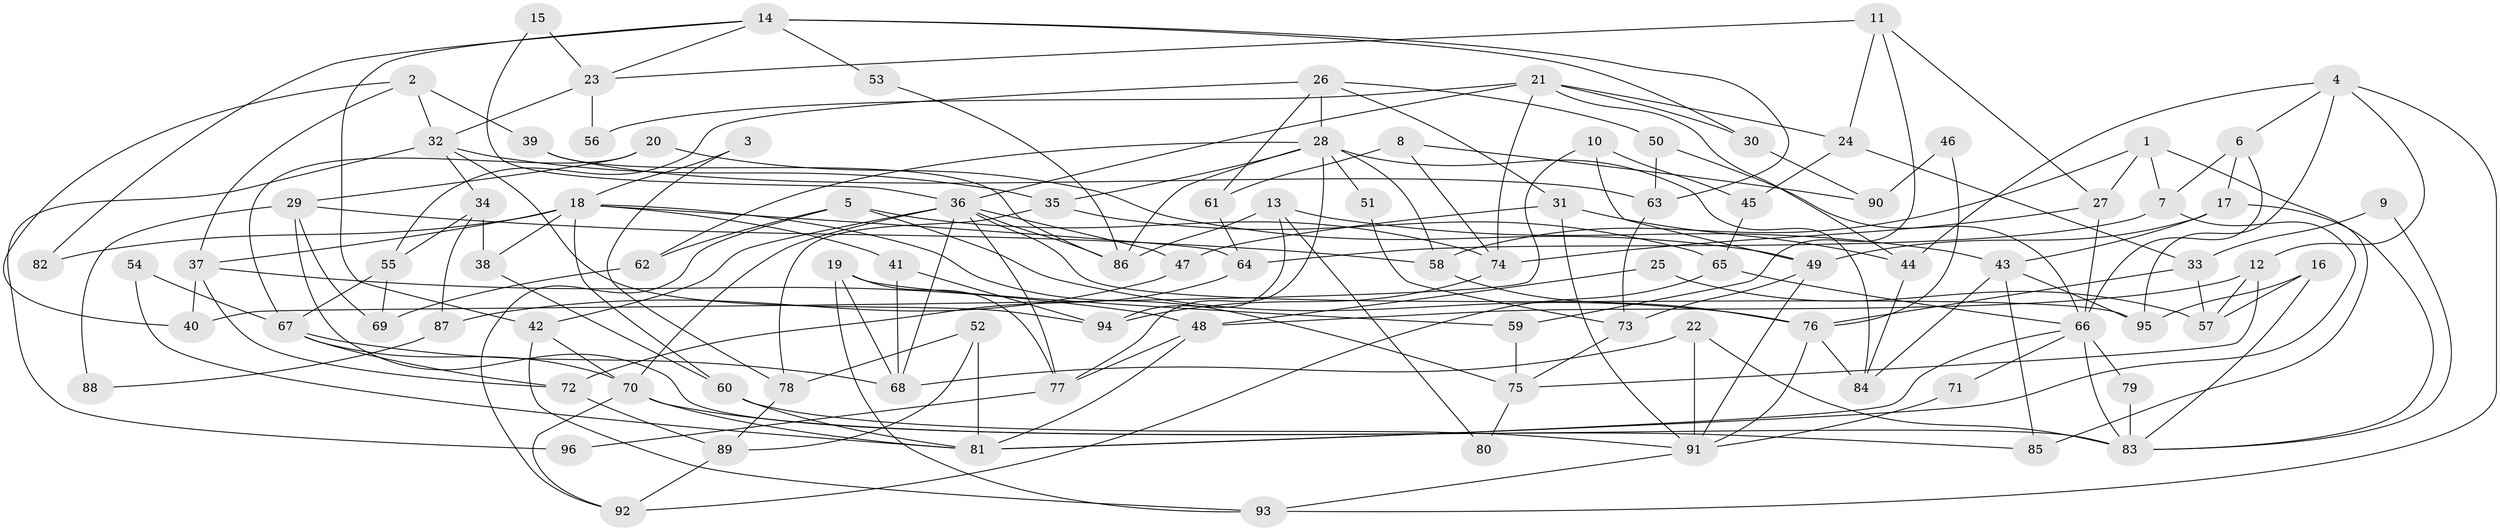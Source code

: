 // Generated by graph-tools (version 1.1) at 2025/11/02/27/25 16:11:21]
// undirected, 96 vertices, 192 edges
graph export_dot {
graph [start="1"]
  node [color=gray90,style=filled];
  1;
  2;
  3;
  4;
  5;
  6;
  7;
  8;
  9;
  10;
  11;
  12;
  13;
  14;
  15;
  16;
  17;
  18;
  19;
  20;
  21;
  22;
  23;
  24;
  25;
  26;
  27;
  28;
  29;
  30;
  31;
  32;
  33;
  34;
  35;
  36;
  37;
  38;
  39;
  40;
  41;
  42;
  43;
  44;
  45;
  46;
  47;
  48;
  49;
  50;
  51;
  52;
  53;
  54;
  55;
  56;
  57;
  58;
  59;
  60;
  61;
  62;
  63;
  64;
  65;
  66;
  67;
  68;
  69;
  70;
  71;
  72;
  73;
  74;
  75;
  76;
  77;
  78;
  79;
  80;
  81;
  82;
  83;
  84;
  85;
  86;
  87;
  88;
  89;
  90;
  91;
  92;
  93;
  94;
  95;
  96;
  1 -- 27;
  1 -- 7;
  1 -- 58;
  1 -- 85;
  2 -- 39;
  2 -- 37;
  2 -- 32;
  2 -- 40;
  3 -- 78;
  3 -- 18;
  4 -- 12;
  4 -- 95;
  4 -- 6;
  4 -- 44;
  4 -- 93;
  5 -- 92;
  5 -- 76;
  5 -- 62;
  5 -- 74;
  6 -- 66;
  6 -- 7;
  6 -- 17;
  7 -- 64;
  7 -- 81;
  8 -- 61;
  8 -- 74;
  8 -- 90;
  9 -- 33;
  9 -- 83;
  10 -- 45;
  10 -- 49;
  10 -- 40;
  11 -- 27;
  11 -- 23;
  11 -- 24;
  11 -- 59;
  12 -- 48;
  12 -- 75;
  12 -- 57;
  13 -- 86;
  13 -- 43;
  13 -- 80;
  13 -- 94;
  14 -- 63;
  14 -- 42;
  14 -- 23;
  14 -- 30;
  14 -- 53;
  14 -- 82;
  15 -- 23;
  15 -- 36;
  16 -- 95;
  16 -- 83;
  16 -- 57;
  17 -- 43;
  17 -- 49;
  17 -- 83;
  18 -- 37;
  18 -- 60;
  18 -- 38;
  18 -- 41;
  18 -- 64;
  18 -- 75;
  18 -- 82;
  19 -- 93;
  19 -- 77;
  19 -- 59;
  19 -- 68;
  20 -- 67;
  20 -- 29;
  20 -- 49;
  21 -- 44;
  21 -- 24;
  21 -- 30;
  21 -- 36;
  21 -- 56;
  21 -- 74;
  22 -- 91;
  22 -- 68;
  22 -- 83;
  23 -- 32;
  23 -- 56;
  24 -- 33;
  24 -- 45;
  25 -- 57;
  25 -- 48;
  26 -- 28;
  26 -- 55;
  26 -- 31;
  26 -- 50;
  26 -- 61;
  27 -- 66;
  27 -- 74;
  28 -- 58;
  28 -- 35;
  28 -- 51;
  28 -- 62;
  28 -- 77;
  28 -- 84;
  28 -- 86;
  29 -- 83;
  29 -- 58;
  29 -- 69;
  29 -- 88;
  30 -- 90;
  31 -- 91;
  31 -- 44;
  31 -- 47;
  32 -- 94;
  32 -- 34;
  32 -- 35;
  32 -- 96;
  33 -- 57;
  33 -- 76;
  34 -- 38;
  34 -- 55;
  34 -- 87;
  35 -- 78;
  35 -- 65;
  36 -- 68;
  36 -- 42;
  36 -- 47;
  36 -- 70;
  36 -- 77;
  36 -- 86;
  36 -- 95;
  37 -- 40;
  37 -- 48;
  37 -- 72;
  38 -- 60;
  39 -- 86;
  39 -- 63;
  41 -- 94;
  41 -- 68;
  42 -- 70;
  42 -- 93;
  43 -- 84;
  43 -- 85;
  43 -- 95;
  44 -- 84;
  45 -- 65;
  46 -- 90;
  46 -- 76;
  47 -- 87;
  48 -- 77;
  48 -- 81;
  49 -- 73;
  49 -- 91;
  50 -- 66;
  50 -- 63;
  51 -- 73;
  52 -- 81;
  52 -- 89;
  52 -- 78;
  53 -- 86;
  54 -- 81;
  54 -- 67;
  55 -- 69;
  55 -- 67;
  58 -- 76;
  59 -- 75;
  60 -- 81;
  60 -- 91;
  61 -- 64;
  62 -- 69;
  63 -- 73;
  64 -- 72;
  65 -- 66;
  65 -- 92;
  66 -- 83;
  66 -- 81;
  66 -- 71;
  66 -- 79;
  67 -- 68;
  67 -- 70;
  67 -- 72;
  70 -- 81;
  70 -- 85;
  70 -- 92;
  71 -- 91;
  72 -- 89;
  73 -- 75;
  74 -- 94;
  75 -- 80;
  76 -- 91;
  76 -- 84;
  77 -- 96;
  78 -- 89;
  79 -- 83;
  87 -- 88;
  89 -- 92;
  91 -- 93;
}
